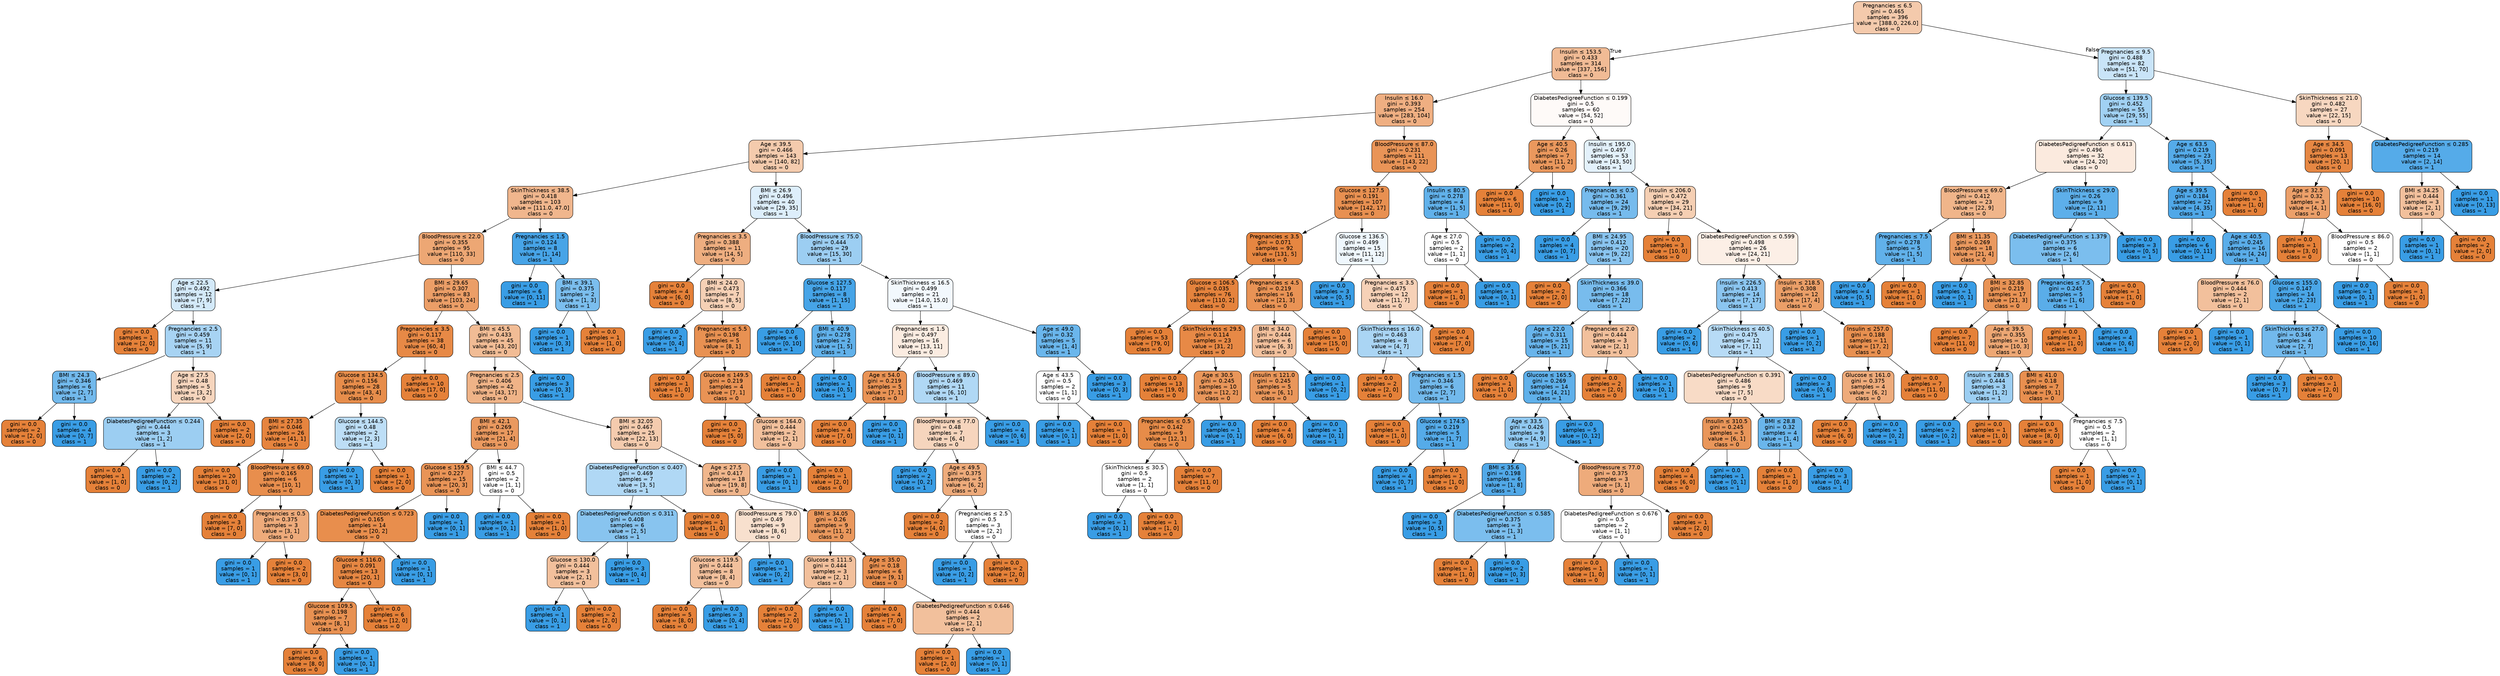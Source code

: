 digraph Tree {
node [shape=box, style="filled, rounded", color="black", fontname="helvetica"] ;
edge [fontname="helvetica"] ;
0 [label=<Pregnancies &le; 6.5<br/>gini = 0.465<br/>samples = 396<br/>value = [388.0, 226.0]<br/>class = 0>, fillcolor="#f4caac"] ;
1 [label=<Insulin &le; 153.5<br/>gini = 0.433<br/>samples = 314<br/>value = [337, 156]<br/>class = 0>, fillcolor="#f1bb95"] ;
0 -> 1 [labeldistance=2.5, labelangle=45, headlabel="True"] ;
2 [label=<Insulin &le; 16.0<br/>gini = 0.393<br/>samples = 254<br/>value = [283, 104]<br/>class = 0>, fillcolor="#efaf82"] ;
1 -> 2 ;
3 [label=<Age &le; 39.5<br/>gini = 0.466<br/>samples = 143<br/>value = [140, 82]<br/>class = 0>, fillcolor="#f4cbad"] ;
2 -> 3 ;
4 [label=<SkinThickness &le; 38.5<br/>gini = 0.418<br/>samples = 103<br/>value = [111.0, 47.0]<br/>class = 0>, fillcolor="#f0b68d"] ;
3 -> 4 ;
5 [label=<BloodPressure &le; 22.0<br/>gini = 0.355<br/>samples = 95<br/>value = [110, 33]<br/>class = 0>, fillcolor="#eda774"] ;
4 -> 5 ;
6 [label=<Age &le; 22.5<br/>gini = 0.492<br/>samples = 12<br/>value = [7, 9]<br/>class = 1>, fillcolor="#d3e9f9"] ;
5 -> 6 ;
7 [label=<gini = 0.0<br/>samples = 1<br/>value = [2, 0]<br/>class = 0>, fillcolor="#e58139"] ;
6 -> 7 ;
8 [label=<Pregnancies &le; 2.5<br/>gini = 0.459<br/>samples = 11<br/>value = [5, 9]<br/>class = 1>, fillcolor="#a7d3f3"] ;
6 -> 8 ;
9 [label=<BMI &le; 24.3<br/>gini = 0.346<br/>samples = 6<br/>value = [2, 7]<br/>class = 1>, fillcolor="#72b9ec"] ;
8 -> 9 ;
10 [label=<gini = 0.0<br/>samples = 2<br/>value = [2, 0]<br/>class = 0>, fillcolor="#e58139"] ;
9 -> 10 ;
11 [label=<gini = 0.0<br/>samples = 4<br/>value = [0, 7]<br/>class = 1>, fillcolor="#399de5"] ;
9 -> 11 ;
12 [label=<Age &le; 27.5<br/>gini = 0.48<br/>samples = 5<br/>value = [3, 2]<br/>class = 0>, fillcolor="#f6d5bd"] ;
8 -> 12 ;
13 [label=<DiabetesPedigreeFunction &le; 0.244<br/>gini = 0.444<br/>samples = 3<br/>value = [1, 2]<br/>class = 1>, fillcolor="#9ccef2"] ;
12 -> 13 ;
14 [label=<gini = 0.0<br/>samples = 1<br/>value = [1, 0]<br/>class = 0>, fillcolor="#e58139"] ;
13 -> 14 ;
15 [label=<gini = 0.0<br/>samples = 2<br/>value = [0, 2]<br/>class = 1>, fillcolor="#399de5"] ;
13 -> 15 ;
16 [label=<gini = 0.0<br/>samples = 2<br/>value = [2, 0]<br/>class = 0>, fillcolor="#e58139"] ;
12 -> 16 ;
17 [label=<BMI &le; 29.65<br/>gini = 0.307<br/>samples = 83<br/>value = [103, 24]<br/>class = 0>, fillcolor="#eb9e67"] ;
5 -> 17 ;
18 [label=<Pregnancies &le; 3.5<br/>gini = 0.117<br/>samples = 38<br/>value = [60, 4]<br/>class = 0>, fillcolor="#e78946"] ;
17 -> 18 ;
19 [label=<Glucose &le; 134.5<br/>gini = 0.156<br/>samples = 28<br/>value = [43, 4]<br/>class = 0>, fillcolor="#e78d4b"] ;
18 -> 19 ;
20 [label=<BMI &le; 27.35<br/>gini = 0.046<br/>samples = 26<br/>value = [41, 1]<br/>class = 0>, fillcolor="#e6843e"] ;
19 -> 20 ;
21 [label=<gini = 0.0<br/>samples = 20<br/>value = [31, 0]<br/>class = 0>, fillcolor="#e58139"] ;
20 -> 21 ;
22 [label=<BloodPressure &le; 69.0<br/>gini = 0.165<br/>samples = 6<br/>value = [10, 1]<br/>class = 0>, fillcolor="#e88e4d"] ;
20 -> 22 ;
23 [label=<gini = 0.0<br/>samples = 3<br/>value = [7, 0]<br/>class = 0>, fillcolor="#e58139"] ;
22 -> 23 ;
24 [label=<Pregnancies &le; 0.5<br/>gini = 0.375<br/>samples = 3<br/>value = [3, 1]<br/>class = 0>, fillcolor="#eeab7b"] ;
22 -> 24 ;
25 [label=<gini = 0.0<br/>samples = 1<br/>value = [0, 1]<br/>class = 1>, fillcolor="#399de5"] ;
24 -> 25 ;
26 [label=<gini = 0.0<br/>samples = 2<br/>value = [3, 0]<br/>class = 0>, fillcolor="#e58139"] ;
24 -> 26 ;
27 [label=<Glucose &le; 144.5<br/>gini = 0.48<br/>samples = 2<br/>value = [2, 3]<br/>class = 1>, fillcolor="#bddef6"] ;
19 -> 27 ;
28 [label=<gini = 0.0<br/>samples = 1<br/>value = [0, 3]<br/>class = 1>, fillcolor="#399de5"] ;
27 -> 28 ;
29 [label=<gini = 0.0<br/>samples = 1<br/>value = [2, 0]<br/>class = 0>, fillcolor="#e58139"] ;
27 -> 29 ;
30 [label=<gini = 0.0<br/>samples = 10<br/>value = [17, 0]<br/>class = 0>, fillcolor="#e58139"] ;
18 -> 30 ;
31 [label=<BMI &le; 45.5<br/>gini = 0.433<br/>samples = 45<br/>value = [43, 20]<br/>class = 0>, fillcolor="#f1bc95"] ;
17 -> 31 ;
32 [label=<Pregnancies &le; 2.5<br/>gini = 0.406<br/>samples = 42<br/>value = [43, 17]<br/>class = 0>, fillcolor="#efb387"] ;
31 -> 32 ;
33 [label=<BMI &le; 42.1<br/>gini = 0.269<br/>samples = 17<br/>value = [21, 4]<br/>class = 0>, fillcolor="#ea995f"] ;
32 -> 33 ;
34 [label=<Glucose &le; 159.5<br/>gini = 0.227<br/>samples = 15<br/>value = [20, 3]<br/>class = 0>, fillcolor="#e99457"] ;
33 -> 34 ;
35 [label=<DiabetesPedigreeFunction &le; 0.723<br/>gini = 0.165<br/>samples = 14<br/>value = [20, 2]<br/>class = 0>, fillcolor="#e88e4d"] ;
34 -> 35 ;
36 [label=<Glucose &le; 116.0<br/>gini = 0.091<br/>samples = 13<br/>value = [20, 1]<br/>class = 0>, fillcolor="#e68743"] ;
35 -> 36 ;
37 [label=<Glucose &le; 109.5<br/>gini = 0.198<br/>samples = 7<br/>value = [8, 1]<br/>class = 0>, fillcolor="#e89152"] ;
36 -> 37 ;
38 [label=<gini = 0.0<br/>samples = 6<br/>value = [8, 0]<br/>class = 0>, fillcolor="#e58139"] ;
37 -> 38 ;
39 [label=<gini = 0.0<br/>samples = 1<br/>value = [0, 1]<br/>class = 1>, fillcolor="#399de5"] ;
37 -> 39 ;
40 [label=<gini = 0.0<br/>samples = 6<br/>value = [12, 0]<br/>class = 0>, fillcolor="#e58139"] ;
36 -> 40 ;
41 [label=<gini = 0.0<br/>samples = 1<br/>value = [0, 1]<br/>class = 1>, fillcolor="#399de5"] ;
35 -> 41 ;
42 [label=<gini = 0.0<br/>samples = 1<br/>value = [0, 1]<br/>class = 1>, fillcolor="#399de5"] ;
34 -> 42 ;
43 [label=<BMI &le; 44.7<br/>gini = 0.5<br/>samples = 2<br/>value = [1, 1]<br/>class = 0>, fillcolor="#ffffff"] ;
33 -> 43 ;
44 [label=<gini = 0.0<br/>samples = 1<br/>value = [0, 1]<br/>class = 1>, fillcolor="#399de5"] ;
43 -> 44 ;
45 [label=<gini = 0.0<br/>samples = 1<br/>value = [1, 0]<br/>class = 0>, fillcolor="#e58139"] ;
43 -> 45 ;
46 [label=<BMI &le; 32.05<br/>gini = 0.467<br/>samples = 25<br/>value = [22, 13]<br/>class = 0>, fillcolor="#f4cbae"] ;
32 -> 46 ;
47 [label=<DiabetesPedigreeFunction &le; 0.407<br/>gini = 0.469<br/>samples = 7<br/>value = [3, 5]<br/>class = 1>, fillcolor="#b0d8f5"] ;
46 -> 47 ;
48 [label=<DiabetesPedigreeFunction &le; 0.311<br/>gini = 0.408<br/>samples = 6<br/>value = [2, 5]<br/>class = 1>, fillcolor="#88c4ef"] ;
47 -> 48 ;
49 [label=<Glucose &le; 130.0<br/>gini = 0.444<br/>samples = 3<br/>value = [2, 1]<br/>class = 0>, fillcolor="#f2c09c"] ;
48 -> 49 ;
50 [label=<gini = 0.0<br/>samples = 1<br/>value = [0, 1]<br/>class = 1>, fillcolor="#399de5"] ;
49 -> 50 ;
51 [label=<gini = 0.0<br/>samples = 2<br/>value = [2, 0]<br/>class = 0>, fillcolor="#e58139"] ;
49 -> 51 ;
52 [label=<gini = 0.0<br/>samples = 3<br/>value = [0, 4]<br/>class = 1>, fillcolor="#399de5"] ;
48 -> 52 ;
53 [label=<gini = 0.0<br/>samples = 1<br/>value = [1, 0]<br/>class = 0>, fillcolor="#e58139"] ;
47 -> 53 ;
54 [label=<Age &le; 27.5<br/>gini = 0.417<br/>samples = 18<br/>value = [19, 8]<br/>class = 0>, fillcolor="#f0b68c"] ;
46 -> 54 ;
55 [label=<BloodPressure &le; 79.0<br/>gini = 0.49<br/>samples = 9<br/>value = [8, 6]<br/>class = 0>, fillcolor="#f8e0ce"] ;
54 -> 55 ;
56 [label=<Glucose &le; 119.5<br/>gini = 0.444<br/>samples = 8<br/>value = [8, 4]<br/>class = 0>, fillcolor="#f2c09c"] ;
55 -> 56 ;
57 [label=<gini = 0.0<br/>samples = 5<br/>value = [8, 0]<br/>class = 0>, fillcolor="#e58139"] ;
56 -> 57 ;
58 [label=<gini = 0.0<br/>samples = 3<br/>value = [0, 4]<br/>class = 1>, fillcolor="#399de5"] ;
56 -> 58 ;
59 [label=<gini = 0.0<br/>samples = 1<br/>value = [0, 2]<br/>class = 1>, fillcolor="#399de5"] ;
55 -> 59 ;
60 [label=<BMI &le; 34.05<br/>gini = 0.26<br/>samples = 9<br/>value = [11, 2]<br/>class = 0>, fillcolor="#ea985d"] ;
54 -> 60 ;
61 [label=<Glucose &le; 111.5<br/>gini = 0.444<br/>samples = 3<br/>value = [2, 1]<br/>class = 0>, fillcolor="#f2c09c"] ;
60 -> 61 ;
62 [label=<gini = 0.0<br/>samples = 2<br/>value = [2, 0]<br/>class = 0>, fillcolor="#e58139"] ;
61 -> 62 ;
63 [label=<gini = 0.0<br/>samples = 1<br/>value = [0, 1]<br/>class = 1>, fillcolor="#399de5"] ;
61 -> 63 ;
64 [label=<Age &le; 35.0<br/>gini = 0.18<br/>samples = 6<br/>value = [9, 1]<br/>class = 0>, fillcolor="#e88f4f"] ;
60 -> 64 ;
65 [label=<gini = 0.0<br/>samples = 4<br/>value = [7, 0]<br/>class = 0>, fillcolor="#e58139"] ;
64 -> 65 ;
66 [label=<DiabetesPedigreeFunction &le; 0.646<br/>gini = 0.444<br/>samples = 2<br/>value = [2, 1]<br/>class = 0>, fillcolor="#f2c09c"] ;
64 -> 66 ;
67 [label=<gini = 0.0<br/>samples = 1<br/>value = [2, 0]<br/>class = 0>, fillcolor="#e58139"] ;
66 -> 67 ;
68 [label=<gini = 0.0<br/>samples = 1<br/>value = [0, 1]<br/>class = 1>, fillcolor="#399de5"] ;
66 -> 68 ;
69 [label=<gini = 0.0<br/>samples = 3<br/>value = [0, 3]<br/>class = 1>, fillcolor="#399de5"] ;
31 -> 69 ;
70 [label=<Pregnancies &le; 1.5<br/>gini = 0.124<br/>samples = 8<br/>value = [1, 14]<br/>class = 1>, fillcolor="#47a4e7"] ;
4 -> 70 ;
71 [label=<gini = 0.0<br/>samples = 6<br/>value = [0, 11]<br/>class = 1>, fillcolor="#399de5"] ;
70 -> 71 ;
72 [label=<BMI &le; 39.1<br/>gini = 0.375<br/>samples = 2<br/>value = [1, 3]<br/>class = 1>, fillcolor="#7bbeee"] ;
70 -> 72 ;
73 [label=<gini = 0.0<br/>samples = 1<br/>value = [0, 3]<br/>class = 1>, fillcolor="#399de5"] ;
72 -> 73 ;
74 [label=<gini = 0.0<br/>samples = 1<br/>value = [1, 0]<br/>class = 0>, fillcolor="#e58139"] ;
72 -> 74 ;
75 [label=<BMI &le; 26.9<br/>gini = 0.496<br/>samples = 40<br/>value = [29, 35]<br/>class = 1>, fillcolor="#ddeefb"] ;
3 -> 75 ;
76 [label=<Pregnancies &le; 3.5<br/>gini = 0.388<br/>samples = 11<br/>value = [14, 5]<br/>class = 0>, fillcolor="#eeae80"] ;
75 -> 76 ;
77 [label=<gini = 0.0<br/>samples = 4<br/>value = [6, 0]<br/>class = 0>, fillcolor="#e58139"] ;
76 -> 77 ;
78 [label=<BMI &le; 24.0<br/>gini = 0.473<br/>samples = 7<br/>value = [8, 5]<br/>class = 0>, fillcolor="#f5d0b5"] ;
76 -> 78 ;
79 [label=<gini = 0.0<br/>samples = 2<br/>value = [0, 4]<br/>class = 1>, fillcolor="#399de5"] ;
78 -> 79 ;
80 [label=<Pregnancies &le; 5.5<br/>gini = 0.198<br/>samples = 5<br/>value = [8, 1]<br/>class = 0>, fillcolor="#e89152"] ;
78 -> 80 ;
81 [label=<gini = 0.0<br/>samples = 1<br/>value = [1, 0]<br/>class = 0>, fillcolor="#e58139"] ;
80 -> 81 ;
82 [label=<Glucose &le; 149.5<br/>gini = 0.219<br/>samples = 4<br/>value = [7, 1]<br/>class = 0>, fillcolor="#e99355"] ;
80 -> 82 ;
83 [label=<gini = 0.0<br/>samples = 2<br/>value = [5, 0]<br/>class = 0>, fillcolor="#e58139"] ;
82 -> 83 ;
84 [label=<Glucose &le; 164.0<br/>gini = 0.444<br/>samples = 2<br/>value = [2, 1]<br/>class = 0>, fillcolor="#f2c09c"] ;
82 -> 84 ;
85 [label=<gini = 0.0<br/>samples = 1<br/>value = [0, 1]<br/>class = 1>, fillcolor="#399de5"] ;
84 -> 85 ;
86 [label=<gini = 0.0<br/>samples = 1<br/>value = [2, 0]<br/>class = 0>, fillcolor="#e58139"] ;
84 -> 86 ;
87 [label=<BloodPressure &le; 75.0<br/>gini = 0.444<br/>samples = 29<br/>value = [15, 30]<br/>class = 1>, fillcolor="#9ccef2"] ;
75 -> 87 ;
88 [label=<Glucose &le; 127.5<br/>gini = 0.117<br/>samples = 8<br/>value = [1, 15]<br/>class = 1>, fillcolor="#46a4e7"] ;
87 -> 88 ;
89 [label=<gini = 0.0<br/>samples = 6<br/>value = [0, 10]<br/>class = 1>, fillcolor="#399de5"] ;
88 -> 89 ;
90 [label=<BMI &le; 40.9<br/>gini = 0.278<br/>samples = 2<br/>value = [1, 5]<br/>class = 1>, fillcolor="#61b1ea"] ;
88 -> 90 ;
91 [label=<gini = 0.0<br/>samples = 1<br/>value = [1, 0]<br/>class = 0>, fillcolor="#e58139"] ;
90 -> 91 ;
92 [label=<gini = 0.0<br/>samples = 1<br/>value = [0, 5]<br/>class = 1>, fillcolor="#399de5"] ;
90 -> 92 ;
93 [label=<SkinThickness &le; 16.5<br/>gini = 0.499<br/>samples = 21<br/>value = [14.0, 15.0]<br/>class = 1>, fillcolor="#f2f8fd"] ;
87 -> 93 ;
94 [label=<Pregnancies &le; 1.5<br/>gini = 0.497<br/>samples = 16<br/>value = [13, 11]<br/>class = 0>, fillcolor="#fbece1"] ;
93 -> 94 ;
95 [label=<Age &le; 54.0<br/>gini = 0.219<br/>samples = 5<br/>value = [7, 1]<br/>class = 0>, fillcolor="#e99355"] ;
94 -> 95 ;
96 [label=<gini = 0.0<br/>samples = 4<br/>value = [7, 0]<br/>class = 0>, fillcolor="#e58139"] ;
95 -> 96 ;
97 [label=<gini = 0.0<br/>samples = 1<br/>value = [0, 1]<br/>class = 1>, fillcolor="#399de5"] ;
95 -> 97 ;
98 [label=<BloodPressure &le; 89.0<br/>gini = 0.469<br/>samples = 11<br/>value = [6, 10]<br/>class = 1>, fillcolor="#b0d8f5"] ;
94 -> 98 ;
99 [label=<BloodPressure &le; 77.0<br/>gini = 0.48<br/>samples = 7<br/>value = [6, 4]<br/>class = 0>, fillcolor="#f6d5bd"] ;
98 -> 99 ;
100 [label=<gini = 0.0<br/>samples = 2<br/>value = [0, 2]<br/>class = 1>, fillcolor="#399de5"] ;
99 -> 100 ;
101 [label=<Age &le; 49.5<br/>gini = 0.375<br/>samples = 5<br/>value = [6, 2]<br/>class = 0>, fillcolor="#eeab7b"] ;
99 -> 101 ;
102 [label=<gini = 0.0<br/>samples = 2<br/>value = [4, 0]<br/>class = 0>, fillcolor="#e58139"] ;
101 -> 102 ;
103 [label=<Pregnancies &le; 2.5<br/>gini = 0.5<br/>samples = 3<br/>value = [2, 2]<br/>class = 0>, fillcolor="#ffffff"] ;
101 -> 103 ;
104 [label=<gini = 0.0<br/>samples = 1<br/>value = [0, 2]<br/>class = 1>, fillcolor="#399de5"] ;
103 -> 104 ;
105 [label=<gini = 0.0<br/>samples = 2<br/>value = [2, 0]<br/>class = 0>, fillcolor="#e58139"] ;
103 -> 105 ;
106 [label=<gini = 0.0<br/>samples = 4<br/>value = [0, 6]<br/>class = 1>, fillcolor="#399de5"] ;
98 -> 106 ;
107 [label=<Age &le; 49.0<br/>gini = 0.32<br/>samples = 5<br/>value = [1, 4]<br/>class = 1>, fillcolor="#6ab6ec"] ;
93 -> 107 ;
108 [label=<Age &le; 43.5<br/>gini = 0.5<br/>samples = 2<br/>value = [1, 1]<br/>class = 0>, fillcolor="#ffffff"] ;
107 -> 108 ;
109 [label=<gini = 0.0<br/>samples = 1<br/>value = [0, 1]<br/>class = 1>, fillcolor="#399de5"] ;
108 -> 109 ;
110 [label=<gini = 0.0<br/>samples = 1<br/>value = [1, 0]<br/>class = 0>, fillcolor="#e58139"] ;
108 -> 110 ;
111 [label=<gini = 0.0<br/>samples = 3<br/>value = [0, 3]<br/>class = 1>, fillcolor="#399de5"] ;
107 -> 111 ;
112 [label=<BloodPressure &le; 87.0<br/>gini = 0.231<br/>samples = 111<br/>value = [143, 22]<br/>class = 0>, fillcolor="#e99457"] ;
2 -> 112 ;
113 [label=<Glucose &le; 127.5<br/>gini = 0.191<br/>samples = 107<br/>value = [142, 17]<br/>class = 0>, fillcolor="#e89051"] ;
112 -> 113 ;
114 [label=<Pregnancies &le; 3.5<br/>gini = 0.071<br/>samples = 92<br/>value = [131, 5]<br/>class = 0>, fillcolor="#e68641"] ;
113 -> 114 ;
115 [label=<Glucose &le; 106.5<br/>gini = 0.035<br/>samples = 76<br/>value = [110, 2]<br/>class = 0>, fillcolor="#e5833d"] ;
114 -> 115 ;
116 [label=<gini = 0.0<br/>samples = 53<br/>value = [79, 0]<br/>class = 0>, fillcolor="#e58139"] ;
115 -> 116 ;
117 [label=<SkinThickness &le; 29.5<br/>gini = 0.114<br/>samples = 23<br/>value = [31, 2]<br/>class = 0>, fillcolor="#e78946"] ;
115 -> 117 ;
118 [label=<gini = 0.0<br/>samples = 13<br/>value = [19, 0]<br/>class = 0>, fillcolor="#e58139"] ;
117 -> 118 ;
119 [label=<Age &le; 30.5<br/>gini = 0.245<br/>samples = 10<br/>value = [12, 2]<br/>class = 0>, fillcolor="#e9965a"] ;
117 -> 119 ;
120 [label=<Pregnancies &le; 0.5<br/>gini = 0.142<br/>samples = 9<br/>value = [12, 1]<br/>class = 0>, fillcolor="#e78c49"] ;
119 -> 120 ;
121 [label=<SkinThickness &le; 30.5<br/>gini = 0.5<br/>samples = 2<br/>value = [1, 1]<br/>class = 0>, fillcolor="#ffffff"] ;
120 -> 121 ;
122 [label=<gini = 0.0<br/>samples = 1<br/>value = [0, 1]<br/>class = 1>, fillcolor="#399de5"] ;
121 -> 122 ;
123 [label=<gini = 0.0<br/>samples = 1<br/>value = [1, 0]<br/>class = 0>, fillcolor="#e58139"] ;
121 -> 123 ;
124 [label=<gini = 0.0<br/>samples = 7<br/>value = [11, 0]<br/>class = 0>, fillcolor="#e58139"] ;
120 -> 124 ;
125 [label=<gini = 0.0<br/>samples = 1<br/>value = [0, 1]<br/>class = 1>, fillcolor="#399de5"] ;
119 -> 125 ;
126 [label=<Pregnancies &le; 4.5<br/>gini = 0.219<br/>samples = 16<br/>value = [21, 3]<br/>class = 0>, fillcolor="#e99355"] ;
114 -> 126 ;
127 [label=<BMI &le; 34.0<br/>gini = 0.444<br/>samples = 6<br/>value = [6, 3]<br/>class = 0>, fillcolor="#f2c09c"] ;
126 -> 127 ;
128 [label=<Insulin &le; 121.0<br/>gini = 0.245<br/>samples = 5<br/>value = [6, 1]<br/>class = 0>, fillcolor="#e9965a"] ;
127 -> 128 ;
129 [label=<gini = 0.0<br/>samples = 4<br/>value = [6, 0]<br/>class = 0>, fillcolor="#e58139"] ;
128 -> 129 ;
130 [label=<gini = 0.0<br/>samples = 1<br/>value = [0, 1]<br/>class = 1>, fillcolor="#399de5"] ;
128 -> 130 ;
131 [label=<gini = 0.0<br/>samples = 1<br/>value = [0, 2]<br/>class = 1>, fillcolor="#399de5"] ;
127 -> 131 ;
132 [label=<gini = 0.0<br/>samples = 10<br/>value = [15, 0]<br/>class = 0>, fillcolor="#e58139"] ;
126 -> 132 ;
133 [label=<Glucose &le; 136.5<br/>gini = 0.499<br/>samples = 15<br/>value = [11, 12]<br/>class = 1>, fillcolor="#eff7fd"] ;
113 -> 133 ;
134 [label=<gini = 0.0<br/>samples = 3<br/>value = [0, 5]<br/>class = 1>, fillcolor="#399de5"] ;
133 -> 134 ;
135 [label=<Pregnancies &le; 3.5<br/>gini = 0.475<br/>samples = 12<br/>value = [11, 7]<br/>class = 0>, fillcolor="#f6d1b7"] ;
133 -> 135 ;
136 [label=<SkinThickness &le; 16.0<br/>gini = 0.463<br/>samples = 8<br/>value = [4, 7]<br/>class = 1>, fillcolor="#aad5f4"] ;
135 -> 136 ;
137 [label=<gini = 0.0<br/>samples = 2<br/>value = [2, 0]<br/>class = 0>, fillcolor="#e58139"] ;
136 -> 137 ;
138 [label=<Pregnancies &le; 1.5<br/>gini = 0.346<br/>samples = 6<br/>value = [2, 7]<br/>class = 1>, fillcolor="#72b9ec"] ;
136 -> 138 ;
139 [label=<gini = 0.0<br/>samples = 1<br/>value = [1, 0]<br/>class = 0>, fillcolor="#e58139"] ;
138 -> 139 ;
140 [label=<Glucose &le; 174.5<br/>gini = 0.219<br/>samples = 5<br/>value = [1, 7]<br/>class = 1>, fillcolor="#55abe9"] ;
138 -> 140 ;
141 [label=<gini = 0.0<br/>samples = 4<br/>value = [0, 7]<br/>class = 1>, fillcolor="#399de5"] ;
140 -> 141 ;
142 [label=<gini = 0.0<br/>samples = 1<br/>value = [1, 0]<br/>class = 0>, fillcolor="#e58139"] ;
140 -> 142 ;
143 [label=<gini = 0.0<br/>samples = 4<br/>value = [7, 0]<br/>class = 0>, fillcolor="#e58139"] ;
135 -> 143 ;
144 [label=<Insulin &le; 80.5<br/>gini = 0.278<br/>samples = 4<br/>value = [1, 5]<br/>class = 1>, fillcolor="#61b1ea"] ;
112 -> 144 ;
145 [label=<Age &le; 27.0<br/>gini = 0.5<br/>samples = 2<br/>value = [1, 1]<br/>class = 0>, fillcolor="#ffffff"] ;
144 -> 145 ;
146 [label=<gini = 0.0<br/>samples = 1<br/>value = [1, 0]<br/>class = 0>, fillcolor="#e58139"] ;
145 -> 146 ;
147 [label=<gini = 0.0<br/>samples = 1<br/>value = [0, 1]<br/>class = 1>, fillcolor="#399de5"] ;
145 -> 147 ;
148 [label=<gini = 0.0<br/>samples = 2<br/>value = [0, 4]<br/>class = 1>, fillcolor="#399de5"] ;
144 -> 148 ;
149 [label=<DiabetesPedigreeFunction &le; 0.199<br/>gini = 0.5<br/>samples = 60<br/>value = [54, 52]<br/>class = 0>, fillcolor="#fefaf8"] ;
1 -> 149 ;
150 [label=<Age &le; 40.5<br/>gini = 0.26<br/>samples = 7<br/>value = [11, 2]<br/>class = 0>, fillcolor="#ea985d"] ;
149 -> 150 ;
151 [label=<gini = 0.0<br/>samples = 6<br/>value = [11, 0]<br/>class = 0>, fillcolor="#e58139"] ;
150 -> 151 ;
152 [label=<gini = 0.0<br/>samples = 1<br/>value = [0, 2]<br/>class = 1>, fillcolor="#399de5"] ;
150 -> 152 ;
153 [label=<Insulin &le; 195.0<br/>gini = 0.497<br/>samples = 53<br/>value = [43, 50]<br/>class = 1>, fillcolor="#e3f1fb"] ;
149 -> 153 ;
154 [label=<Pregnancies &le; 0.5<br/>gini = 0.361<br/>samples = 24<br/>value = [9, 29]<br/>class = 1>, fillcolor="#76bbed"] ;
153 -> 154 ;
155 [label=<gini = 0.0<br/>samples = 4<br/>value = [0, 7]<br/>class = 1>, fillcolor="#399de5"] ;
154 -> 155 ;
156 [label=<BMI &le; 24.95<br/>gini = 0.412<br/>samples = 20<br/>value = [9, 22]<br/>class = 1>, fillcolor="#8ac5f0"] ;
154 -> 156 ;
157 [label=<gini = 0.0<br/>samples = 2<br/>value = [2, 0]<br/>class = 0>, fillcolor="#e58139"] ;
156 -> 157 ;
158 [label=<SkinThickness &le; 39.0<br/>gini = 0.366<br/>samples = 18<br/>value = [7, 22]<br/>class = 1>, fillcolor="#78bced"] ;
156 -> 158 ;
159 [label=<Age &le; 22.0<br/>gini = 0.311<br/>samples = 15<br/>value = [5, 21]<br/>class = 1>, fillcolor="#68b4eb"] ;
158 -> 159 ;
160 [label=<gini = 0.0<br/>samples = 1<br/>value = [1, 0]<br/>class = 0>, fillcolor="#e58139"] ;
159 -> 160 ;
161 [label=<Glucose &le; 165.5<br/>gini = 0.269<br/>samples = 14<br/>value = [4, 21]<br/>class = 1>, fillcolor="#5fb0ea"] ;
159 -> 161 ;
162 [label=<Age &le; 33.5<br/>gini = 0.426<br/>samples = 9<br/>value = [4, 9]<br/>class = 1>, fillcolor="#91c9f1"] ;
161 -> 162 ;
163 [label=<BMI &le; 35.6<br/>gini = 0.198<br/>samples = 6<br/>value = [1, 8]<br/>class = 1>, fillcolor="#52a9e8"] ;
162 -> 163 ;
164 [label=<gini = 0.0<br/>samples = 3<br/>value = [0, 5]<br/>class = 1>, fillcolor="#399de5"] ;
163 -> 164 ;
165 [label=<DiabetesPedigreeFunction &le; 0.585<br/>gini = 0.375<br/>samples = 3<br/>value = [1, 3]<br/>class = 1>, fillcolor="#7bbeee"] ;
163 -> 165 ;
166 [label=<gini = 0.0<br/>samples = 1<br/>value = [1, 0]<br/>class = 0>, fillcolor="#e58139"] ;
165 -> 166 ;
167 [label=<gini = 0.0<br/>samples = 2<br/>value = [0, 3]<br/>class = 1>, fillcolor="#399de5"] ;
165 -> 167 ;
168 [label=<BloodPressure &le; 77.0<br/>gini = 0.375<br/>samples = 3<br/>value = [3, 1]<br/>class = 0>, fillcolor="#eeab7b"] ;
162 -> 168 ;
169 [label=<DiabetesPedigreeFunction &le; 0.676<br/>gini = 0.5<br/>samples = 2<br/>value = [1, 1]<br/>class = 0>, fillcolor="#ffffff"] ;
168 -> 169 ;
170 [label=<gini = 0.0<br/>samples = 1<br/>value = [1, 0]<br/>class = 0>, fillcolor="#e58139"] ;
169 -> 170 ;
171 [label=<gini = 0.0<br/>samples = 1<br/>value = [0, 1]<br/>class = 1>, fillcolor="#399de5"] ;
169 -> 171 ;
172 [label=<gini = 0.0<br/>samples = 1<br/>value = [2, 0]<br/>class = 0>, fillcolor="#e58139"] ;
168 -> 172 ;
173 [label=<gini = 0.0<br/>samples = 5<br/>value = [0, 12]<br/>class = 1>, fillcolor="#399de5"] ;
161 -> 173 ;
174 [label=<Pregnancies &le; 2.0<br/>gini = 0.444<br/>samples = 3<br/>value = [2, 1]<br/>class = 0>, fillcolor="#f2c09c"] ;
158 -> 174 ;
175 [label=<gini = 0.0<br/>samples = 2<br/>value = [2, 0]<br/>class = 0>, fillcolor="#e58139"] ;
174 -> 175 ;
176 [label=<gini = 0.0<br/>samples = 1<br/>value = [0, 1]<br/>class = 1>, fillcolor="#399de5"] ;
174 -> 176 ;
177 [label=<Insulin &le; 206.0<br/>gini = 0.472<br/>samples = 29<br/>value = [34, 21]<br/>class = 0>, fillcolor="#f5cfb3"] ;
153 -> 177 ;
178 [label=<gini = 0.0<br/>samples = 3<br/>value = [10, 0]<br/>class = 0>, fillcolor="#e58139"] ;
177 -> 178 ;
179 [label=<DiabetesPedigreeFunction &le; 0.599<br/>gini = 0.498<br/>samples = 26<br/>value = [24, 21]<br/>class = 0>, fillcolor="#fcefe6"] ;
177 -> 179 ;
180 [label=<Insulin &le; 226.5<br/>gini = 0.413<br/>samples = 14<br/>value = [7, 17]<br/>class = 1>, fillcolor="#8bc5f0"] ;
179 -> 180 ;
181 [label=<gini = 0.0<br/>samples = 2<br/>value = [0, 6]<br/>class = 1>, fillcolor="#399de5"] ;
180 -> 181 ;
182 [label=<SkinThickness &le; 40.5<br/>gini = 0.475<br/>samples = 12<br/>value = [7, 11]<br/>class = 1>, fillcolor="#b7dbf6"] ;
180 -> 182 ;
183 [label=<DiabetesPedigreeFunction &le; 0.391<br/>gini = 0.486<br/>samples = 9<br/>value = [7, 5]<br/>class = 0>, fillcolor="#f8dbc6"] ;
182 -> 183 ;
184 [label=<Insulin &le; 310.5<br/>gini = 0.245<br/>samples = 5<br/>value = [6, 1]<br/>class = 0>, fillcolor="#e9965a"] ;
183 -> 184 ;
185 [label=<gini = 0.0<br/>samples = 4<br/>value = [6, 0]<br/>class = 0>, fillcolor="#e58139"] ;
184 -> 185 ;
186 [label=<gini = 0.0<br/>samples = 1<br/>value = [0, 1]<br/>class = 1>, fillcolor="#399de5"] ;
184 -> 186 ;
187 [label=<BMI &le; 28.8<br/>gini = 0.32<br/>samples = 4<br/>value = [1, 4]<br/>class = 1>, fillcolor="#6ab6ec"] ;
183 -> 187 ;
188 [label=<gini = 0.0<br/>samples = 1<br/>value = [1, 0]<br/>class = 0>, fillcolor="#e58139"] ;
187 -> 188 ;
189 [label=<gini = 0.0<br/>samples = 3<br/>value = [0, 4]<br/>class = 1>, fillcolor="#399de5"] ;
187 -> 189 ;
190 [label=<gini = 0.0<br/>samples = 3<br/>value = [0, 6]<br/>class = 1>, fillcolor="#399de5"] ;
182 -> 190 ;
191 [label=<Insulin &le; 218.5<br/>gini = 0.308<br/>samples = 12<br/>value = [17, 4]<br/>class = 0>, fillcolor="#eb9f68"] ;
179 -> 191 ;
192 [label=<gini = 0.0<br/>samples = 1<br/>value = [0, 2]<br/>class = 1>, fillcolor="#399de5"] ;
191 -> 192 ;
193 [label=<Insulin &le; 257.0<br/>gini = 0.188<br/>samples = 11<br/>value = [17, 2]<br/>class = 0>, fillcolor="#e89050"] ;
191 -> 193 ;
194 [label=<Glucose &le; 161.0<br/>gini = 0.375<br/>samples = 4<br/>value = [6, 2]<br/>class = 0>, fillcolor="#eeab7b"] ;
193 -> 194 ;
195 [label=<gini = 0.0<br/>samples = 3<br/>value = [6, 0]<br/>class = 0>, fillcolor="#e58139"] ;
194 -> 195 ;
196 [label=<gini = 0.0<br/>samples = 1<br/>value = [0, 2]<br/>class = 1>, fillcolor="#399de5"] ;
194 -> 196 ;
197 [label=<gini = 0.0<br/>samples = 7<br/>value = [11, 0]<br/>class = 0>, fillcolor="#e58139"] ;
193 -> 197 ;
198 [label=<Pregnancies &le; 9.5<br/>gini = 0.488<br/>samples = 82<br/>value = [51, 70]<br/>class = 1>, fillcolor="#c9e4f8"] ;
0 -> 198 [labeldistance=2.5, labelangle=-45, headlabel="False"] ;
199 [label=<Glucose &le; 139.5<br/>gini = 0.452<br/>samples = 55<br/>value = [29, 55]<br/>class = 1>, fillcolor="#a1d1f3"] ;
198 -> 199 ;
200 [label=<DiabetesPedigreeFunction &le; 0.613<br/>gini = 0.496<br/>samples = 32<br/>value = [24, 20]<br/>class = 0>, fillcolor="#fbeade"] ;
199 -> 200 ;
201 [label=<BloodPressure &le; 69.0<br/>gini = 0.412<br/>samples = 23<br/>value = [22, 9]<br/>class = 0>, fillcolor="#f0b58a"] ;
200 -> 201 ;
202 [label=<Pregnancies &le; 7.5<br/>gini = 0.278<br/>samples = 5<br/>value = [1, 5]<br/>class = 1>, fillcolor="#61b1ea"] ;
201 -> 202 ;
203 [label=<gini = 0.0<br/>samples = 4<br/>value = [0, 5]<br/>class = 1>, fillcolor="#399de5"] ;
202 -> 203 ;
204 [label=<gini = 0.0<br/>samples = 1<br/>value = [1, 0]<br/>class = 0>, fillcolor="#e58139"] ;
202 -> 204 ;
205 [label=<BMI &le; 11.35<br/>gini = 0.269<br/>samples = 18<br/>value = [21, 4]<br/>class = 0>, fillcolor="#ea995f"] ;
201 -> 205 ;
206 [label=<gini = 0.0<br/>samples = 1<br/>value = [0, 1]<br/>class = 1>, fillcolor="#399de5"] ;
205 -> 206 ;
207 [label=<BMI &le; 32.85<br/>gini = 0.219<br/>samples = 17<br/>value = [21, 3]<br/>class = 0>, fillcolor="#e99355"] ;
205 -> 207 ;
208 [label=<gini = 0.0<br/>samples = 7<br/>value = [11, 0]<br/>class = 0>, fillcolor="#e58139"] ;
207 -> 208 ;
209 [label=<Age &le; 39.5<br/>gini = 0.355<br/>samples = 10<br/>value = [10, 3]<br/>class = 0>, fillcolor="#eda774"] ;
207 -> 209 ;
210 [label=<Insulin &le; 288.5<br/>gini = 0.444<br/>samples = 3<br/>value = [1, 2]<br/>class = 1>, fillcolor="#9ccef2"] ;
209 -> 210 ;
211 [label=<gini = 0.0<br/>samples = 2<br/>value = [0, 2]<br/>class = 1>, fillcolor="#399de5"] ;
210 -> 211 ;
212 [label=<gini = 0.0<br/>samples = 1<br/>value = [1, 0]<br/>class = 0>, fillcolor="#e58139"] ;
210 -> 212 ;
213 [label=<BMI &le; 41.0<br/>gini = 0.18<br/>samples = 7<br/>value = [9, 1]<br/>class = 0>, fillcolor="#e88f4f"] ;
209 -> 213 ;
214 [label=<gini = 0.0<br/>samples = 5<br/>value = [8, 0]<br/>class = 0>, fillcolor="#e58139"] ;
213 -> 214 ;
215 [label=<Pregnancies &le; 7.5<br/>gini = 0.5<br/>samples = 2<br/>value = [1, 1]<br/>class = 0>, fillcolor="#ffffff"] ;
213 -> 215 ;
216 [label=<gini = 0.0<br/>samples = 1<br/>value = [1, 0]<br/>class = 0>, fillcolor="#e58139"] ;
215 -> 216 ;
217 [label=<gini = 0.0<br/>samples = 1<br/>value = [0, 1]<br/>class = 1>, fillcolor="#399de5"] ;
215 -> 217 ;
218 [label=<SkinThickness &le; 29.0<br/>gini = 0.26<br/>samples = 9<br/>value = [2, 11]<br/>class = 1>, fillcolor="#5dafea"] ;
200 -> 218 ;
219 [label=<DiabetesPedigreeFunction &le; 1.379<br/>gini = 0.375<br/>samples = 6<br/>value = [2, 6]<br/>class = 1>, fillcolor="#7bbeee"] ;
218 -> 219 ;
220 [label=<Pregnancies &le; 7.5<br/>gini = 0.245<br/>samples = 5<br/>value = [1, 6]<br/>class = 1>, fillcolor="#5aade9"] ;
219 -> 220 ;
221 [label=<gini = 0.0<br/>samples = 1<br/>value = [1, 0]<br/>class = 0>, fillcolor="#e58139"] ;
220 -> 221 ;
222 [label=<gini = 0.0<br/>samples = 4<br/>value = [0, 6]<br/>class = 1>, fillcolor="#399de5"] ;
220 -> 222 ;
223 [label=<gini = 0.0<br/>samples = 1<br/>value = [1, 0]<br/>class = 0>, fillcolor="#e58139"] ;
219 -> 223 ;
224 [label=<gini = 0.0<br/>samples = 3<br/>value = [0, 5]<br/>class = 1>, fillcolor="#399de5"] ;
218 -> 224 ;
225 [label=<Age &le; 63.5<br/>gini = 0.219<br/>samples = 23<br/>value = [5, 35]<br/>class = 1>, fillcolor="#55abe9"] ;
199 -> 225 ;
226 [label=<Age &le; 39.5<br/>gini = 0.184<br/>samples = 22<br/>value = [4, 35]<br/>class = 1>, fillcolor="#50a8e8"] ;
225 -> 226 ;
227 [label=<gini = 0.0<br/>samples = 6<br/>value = [0, 11]<br/>class = 1>, fillcolor="#399de5"] ;
226 -> 227 ;
228 [label=<Age &le; 40.5<br/>gini = 0.245<br/>samples = 16<br/>value = [4, 24]<br/>class = 1>, fillcolor="#5aade9"] ;
226 -> 228 ;
229 [label=<BloodPressure &le; 76.0<br/>gini = 0.444<br/>samples = 2<br/>value = [2, 1]<br/>class = 0>, fillcolor="#f2c09c"] ;
228 -> 229 ;
230 [label=<gini = 0.0<br/>samples = 1<br/>value = [2, 0]<br/>class = 0>, fillcolor="#e58139"] ;
229 -> 230 ;
231 [label=<gini = 0.0<br/>samples = 1<br/>value = [0, 1]<br/>class = 1>, fillcolor="#399de5"] ;
229 -> 231 ;
232 [label=<Glucose &le; 155.0<br/>gini = 0.147<br/>samples = 14<br/>value = [2, 23]<br/>class = 1>, fillcolor="#4aa6e7"] ;
228 -> 232 ;
233 [label=<SkinThickness &le; 27.0<br/>gini = 0.346<br/>samples = 4<br/>value = [2, 7]<br/>class = 1>, fillcolor="#72b9ec"] ;
232 -> 233 ;
234 [label=<gini = 0.0<br/>samples = 3<br/>value = [0, 7]<br/>class = 1>, fillcolor="#399de5"] ;
233 -> 234 ;
235 [label=<gini = 0.0<br/>samples = 1<br/>value = [2, 0]<br/>class = 0>, fillcolor="#e58139"] ;
233 -> 235 ;
236 [label=<gini = 0.0<br/>samples = 10<br/>value = [0, 16]<br/>class = 1>, fillcolor="#399de5"] ;
232 -> 236 ;
237 [label=<gini = 0.0<br/>samples = 1<br/>value = [1, 0]<br/>class = 0>, fillcolor="#e58139"] ;
225 -> 237 ;
238 [label=<SkinThickness &le; 21.0<br/>gini = 0.482<br/>samples = 27<br/>value = [22, 15]<br/>class = 0>, fillcolor="#f7d7c0"] ;
198 -> 238 ;
239 [label=<Age &le; 34.5<br/>gini = 0.091<br/>samples = 13<br/>value = [20, 1]<br/>class = 0>, fillcolor="#e68743"] ;
238 -> 239 ;
240 [label=<Age &le; 32.5<br/>gini = 0.32<br/>samples = 3<br/>value = [4, 1]<br/>class = 0>, fillcolor="#eca06a"] ;
239 -> 240 ;
241 [label=<gini = 0.0<br/>samples = 1<br/>value = [3, 0]<br/>class = 0>, fillcolor="#e58139"] ;
240 -> 241 ;
242 [label=<BloodPressure &le; 86.0<br/>gini = 0.5<br/>samples = 2<br/>value = [1, 1]<br/>class = 0>, fillcolor="#ffffff"] ;
240 -> 242 ;
243 [label=<gini = 0.0<br/>samples = 1<br/>value = [0, 1]<br/>class = 1>, fillcolor="#399de5"] ;
242 -> 243 ;
244 [label=<gini = 0.0<br/>samples = 1<br/>value = [1, 0]<br/>class = 0>, fillcolor="#e58139"] ;
242 -> 244 ;
245 [label=<gini = 0.0<br/>samples = 10<br/>value = [16, 0]<br/>class = 0>, fillcolor="#e58139"] ;
239 -> 245 ;
246 [label=<DiabetesPedigreeFunction &le; 0.285<br/>gini = 0.219<br/>samples = 14<br/>value = [2, 14]<br/>class = 1>, fillcolor="#55abe9"] ;
238 -> 246 ;
247 [label=<BMI &le; 34.25<br/>gini = 0.444<br/>samples = 3<br/>value = [2, 1]<br/>class = 0>, fillcolor="#f2c09c"] ;
246 -> 247 ;
248 [label=<gini = 0.0<br/>samples = 1<br/>value = [0, 1]<br/>class = 1>, fillcolor="#399de5"] ;
247 -> 248 ;
249 [label=<gini = 0.0<br/>samples = 2<br/>value = [2, 0]<br/>class = 0>, fillcolor="#e58139"] ;
247 -> 249 ;
250 [label=<gini = 0.0<br/>samples = 11<br/>value = [0, 13]<br/>class = 1>, fillcolor="#399de5"] ;
246 -> 250 ;
}
